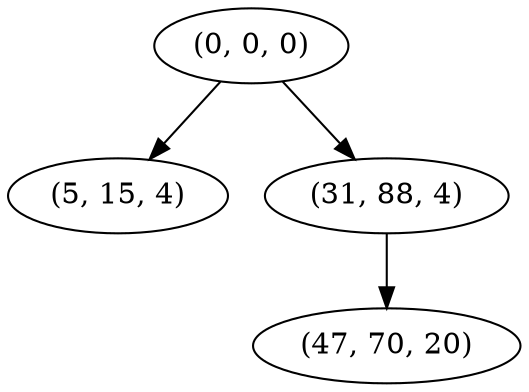 digraph tree {
    "(0, 0, 0)";
    "(5, 15, 4)";
    "(31, 88, 4)";
    "(47, 70, 20)";
    "(0, 0, 0)" -> "(5, 15, 4)";
    "(0, 0, 0)" -> "(31, 88, 4)";
    "(31, 88, 4)" -> "(47, 70, 20)";
}
